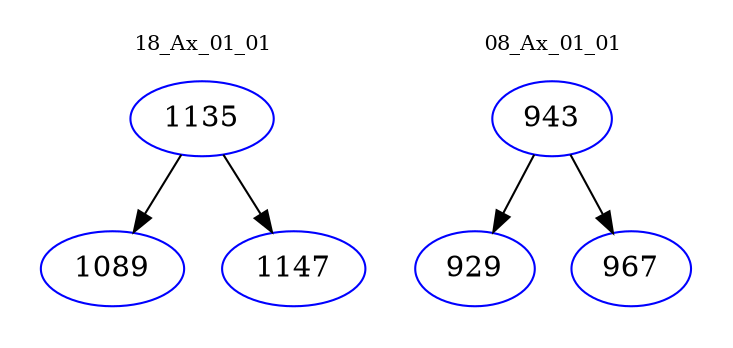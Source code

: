 digraph{
subgraph cluster_0 {
color = white
label = "18_Ax_01_01";
fontsize=10;
T0_1135 [label="1135", color="blue"]
T0_1135 -> T0_1089 [color="black"]
T0_1089 [label="1089", color="blue"]
T0_1135 -> T0_1147 [color="black"]
T0_1147 [label="1147", color="blue"]
}
subgraph cluster_1 {
color = white
label = "08_Ax_01_01";
fontsize=10;
T1_943 [label="943", color="blue"]
T1_943 -> T1_929 [color="black"]
T1_929 [label="929", color="blue"]
T1_943 -> T1_967 [color="black"]
T1_967 [label="967", color="blue"]
}
}
